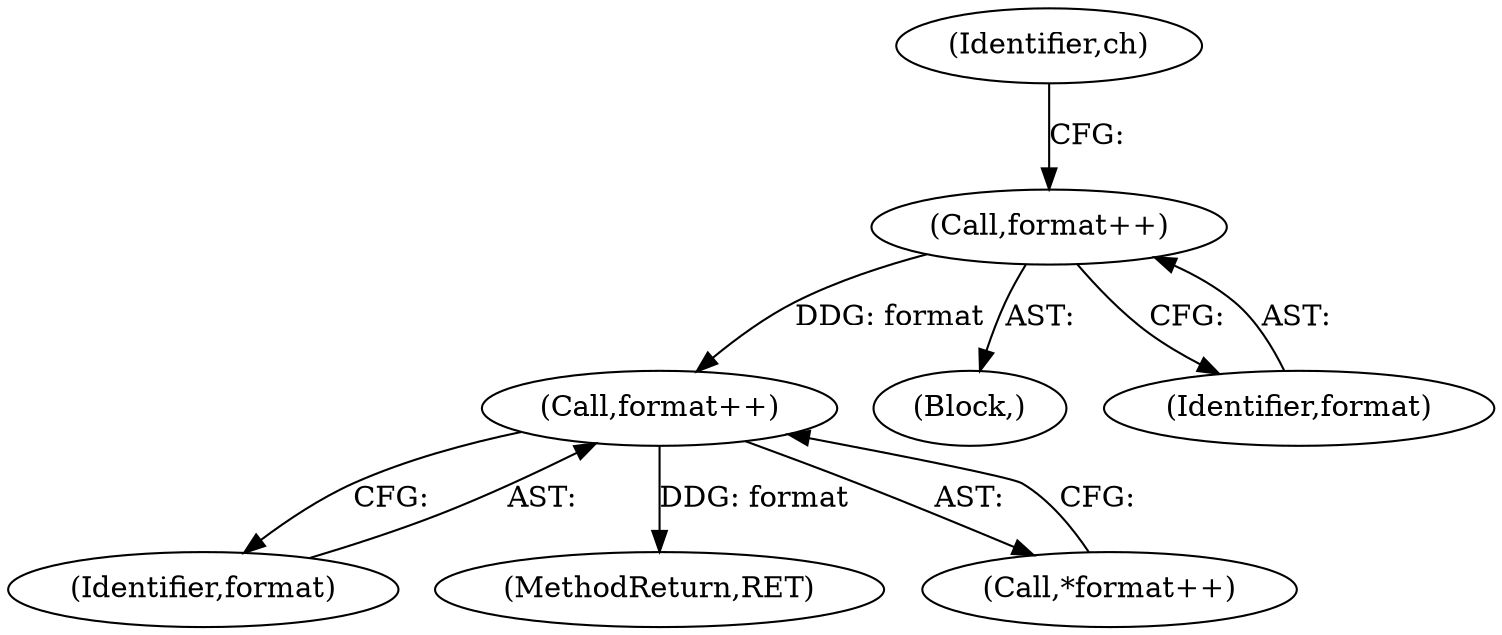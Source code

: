 digraph "0_openssl_578b956fe741bf8e84055547b1e83c28dd902c73@pointer" {
"1000402" [label="(Call,format++)"];
"1000393" [label="(Call,format++)"];
"1000402" [label="(Call,format++)"];
"1000403" [label="(Identifier,format)"];
"1000389" [label="(Block,)"];
"1000393" [label="(Call,format++)"];
"1000708" [label="(MethodReturn,RET)"];
"1000394" [label="(Identifier,format)"];
"1000401" [label="(Call,*format++)"];
"1000400" [label="(Identifier,ch)"];
"1000402" -> "1000401"  [label="AST: "];
"1000402" -> "1000403"  [label="CFG: "];
"1000403" -> "1000402"  [label="AST: "];
"1000401" -> "1000402"  [label="CFG: "];
"1000402" -> "1000708"  [label="DDG: format"];
"1000393" -> "1000402"  [label="DDG: format"];
"1000393" -> "1000389"  [label="AST: "];
"1000393" -> "1000394"  [label="CFG: "];
"1000394" -> "1000393"  [label="AST: "];
"1000400" -> "1000393"  [label="CFG: "];
}
